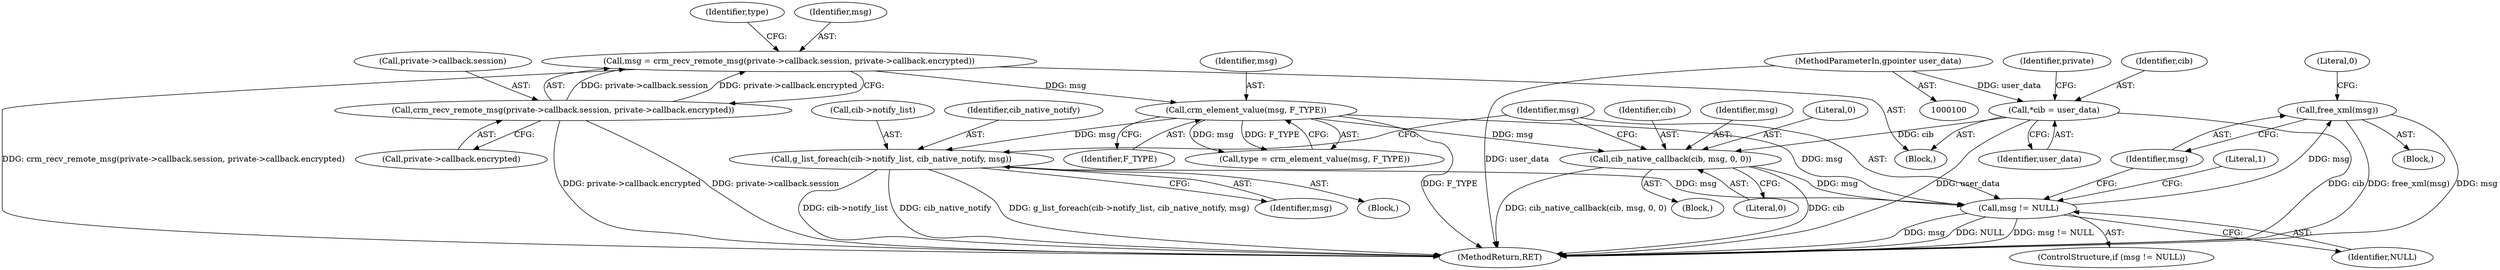 digraph "1_pacemaker_564f7cc2a51dcd2f28ab12a13394f31be5aa3c93_5@API" {
"1000176" [label="(Call,free_xml(msg))"];
"1000172" [label="(Call,msg != NULL)"];
"1000149" [label="(Call,cib_native_callback(cib, msg, 0, 0))"];
"1000104" [label="(Call,*cib = user_data)"];
"1000101" [label="(MethodParameterIn,gpointer user_data)"];
"1000138" [label="(Call,crm_element_value(msg, F_TYPE))"];
"1000123" [label="(Call,msg = crm_recv_remote_msg(private->callback.session, private->callback.encrypted))"];
"1000125" [label="(Call,crm_recv_remote_msg(private->callback.session, private->callback.encrypted))"];
"1000160" [label="(Call,g_list_foreach(cib->notify_list, cib_native_notify, msg))"];
"1000160" [label="(Call,g_list_foreach(cib->notify_list, cib_native_notify, msg))"];
"1000138" [label="(Call,crm_element_value(msg, F_TYPE))"];
"1000104" [label="(Call,*cib = user_data)"];
"1000150" [label="(Identifier,cib)"];
"1000161" [label="(Call,cib->notify_list)"];
"1000175" [label="(Block,)"];
"1000176" [label="(Call,free_xml(msg))"];
"1000177" [label="(Identifier,msg)"];
"1000179" [label="(Literal,0)"];
"1000148" [label="(Block,)"];
"1000109" [label="(Identifier,private)"];
"1000136" [label="(Call,type = crm_element_value(msg, F_TYPE))"];
"1000125" [label="(Call,crm_recv_remote_msg(private->callback.session, private->callback.encrypted))"];
"1000165" [label="(Identifier,msg)"];
"1000140" [label="(Identifier,F_TYPE)"];
"1000159" [label="(Block,)"];
"1000131" [label="(Call,private->callback.encrypted)"];
"1000174" [label="(Identifier,NULL)"];
"1000149" [label="(Call,cib_native_callback(cib, msg, 0, 0))"];
"1000102" [label="(Block,)"];
"1000164" [label="(Identifier,cib_native_notify)"];
"1000172" [label="(Call,msg != NULL)"];
"1000182" [label="(Literal,1)"];
"1000173" [label="(Identifier,msg)"];
"1000153" [label="(Literal,0)"];
"1000151" [label="(Identifier,msg)"];
"1000126" [label="(Call,private->callback.session)"];
"1000183" [label="(MethodReturn,RET)"];
"1000105" [label="(Identifier,cib)"];
"1000101" [label="(MethodParameterIn,gpointer user_data)"];
"1000152" [label="(Literal,0)"];
"1000139" [label="(Identifier,msg)"];
"1000106" [label="(Identifier,user_data)"];
"1000137" [label="(Identifier,type)"];
"1000171" [label="(ControlStructure,if (msg != NULL))"];
"1000123" [label="(Call,msg = crm_recv_remote_msg(private->callback.session, private->callback.encrypted))"];
"1000124" [label="(Identifier,msg)"];
"1000176" -> "1000175"  [label="AST: "];
"1000176" -> "1000177"  [label="CFG: "];
"1000177" -> "1000176"  [label="AST: "];
"1000179" -> "1000176"  [label="CFG: "];
"1000176" -> "1000183"  [label="DDG: free_xml(msg)"];
"1000176" -> "1000183"  [label="DDG: msg"];
"1000172" -> "1000176"  [label="DDG: msg"];
"1000172" -> "1000171"  [label="AST: "];
"1000172" -> "1000174"  [label="CFG: "];
"1000173" -> "1000172"  [label="AST: "];
"1000174" -> "1000172"  [label="AST: "];
"1000177" -> "1000172"  [label="CFG: "];
"1000182" -> "1000172"  [label="CFG: "];
"1000172" -> "1000183"  [label="DDG: msg != NULL"];
"1000172" -> "1000183"  [label="DDG: msg"];
"1000172" -> "1000183"  [label="DDG: NULL"];
"1000149" -> "1000172"  [label="DDG: msg"];
"1000138" -> "1000172"  [label="DDG: msg"];
"1000160" -> "1000172"  [label="DDG: msg"];
"1000149" -> "1000148"  [label="AST: "];
"1000149" -> "1000153"  [label="CFG: "];
"1000150" -> "1000149"  [label="AST: "];
"1000151" -> "1000149"  [label="AST: "];
"1000152" -> "1000149"  [label="AST: "];
"1000153" -> "1000149"  [label="AST: "];
"1000173" -> "1000149"  [label="CFG: "];
"1000149" -> "1000183"  [label="DDG: cib_native_callback(cib, msg, 0, 0)"];
"1000149" -> "1000183"  [label="DDG: cib"];
"1000104" -> "1000149"  [label="DDG: cib"];
"1000138" -> "1000149"  [label="DDG: msg"];
"1000104" -> "1000102"  [label="AST: "];
"1000104" -> "1000106"  [label="CFG: "];
"1000105" -> "1000104"  [label="AST: "];
"1000106" -> "1000104"  [label="AST: "];
"1000109" -> "1000104"  [label="CFG: "];
"1000104" -> "1000183"  [label="DDG: cib"];
"1000104" -> "1000183"  [label="DDG: user_data"];
"1000101" -> "1000104"  [label="DDG: user_data"];
"1000101" -> "1000100"  [label="AST: "];
"1000101" -> "1000183"  [label="DDG: user_data"];
"1000138" -> "1000136"  [label="AST: "];
"1000138" -> "1000140"  [label="CFG: "];
"1000139" -> "1000138"  [label="AST: "];
"1000140" -> "1000138"  [label="AST: "];
"1000136" -> "1000138"  [label="CFG: "];
"1000138" -> "1000183"  [label="DDG: F_TYPE"];
"1000138" -> "1000136"  [label="DDG: msg"];
"1000138" -> "1000136"  [label="DDG: F_TYPE"];
"1000123" -> "1000138"  [label="DDG: msg"];
"1000138" -> "1000160"  [label="DDG: msg"];
"1000123" -> "1000102"  [label="AST: "];
"1000123" -> "1000125"  [label="CFG: "];
"1000124" -> "1000123"  [label="AST: "];
"1000125" -> "1000123"  [label="AST: "];
"1000137" -> "1000123"  [label="CFG: "];
"1000123" -> "1000183"  [label="DDG: crm_recv_remote_msg(private->callback.session, private->callback.encrypted)"];
"1000125" -> "1000123"  [label="DDG: private->callback.session"];
"1000125" -> "1000123"  [label="DDG: private->callback.encrypted"];
"1000125" -> "1000131"  [label="CFG: "];
"1000126" -> "1000125"  [label="AST: "];
"1000131" -> "1000125"  [label="AST: "];
"1000125" -> "1000183"  [label="DDG: private->callback.encrypted"];
"1000125" -> "1000183"  [label="DDG: private->callback.session"];
"1000160" -> "1000159"  [label="AST: "];
"1000160" -> "1000165"  [label="CFG: "];
"1000161" -> "1000160"  [label="AST: "];
"1000164" -> "1000160"  [label="AST: "];
"1000165" -> "1000160"  [label="AST: "];
"1000173" -> "1000160"  [label="CFG: "];
"1000160" -> "1000183"  [label="DDG: cib_native_notify"];
"1000160" -> "1000183"  [label="DDG: g_list_foreach(cib->notify_list, cib_native_notify, msg)"];
"1000160" -> "1000183"  [label="DDG: cib->notify_list"];
}
